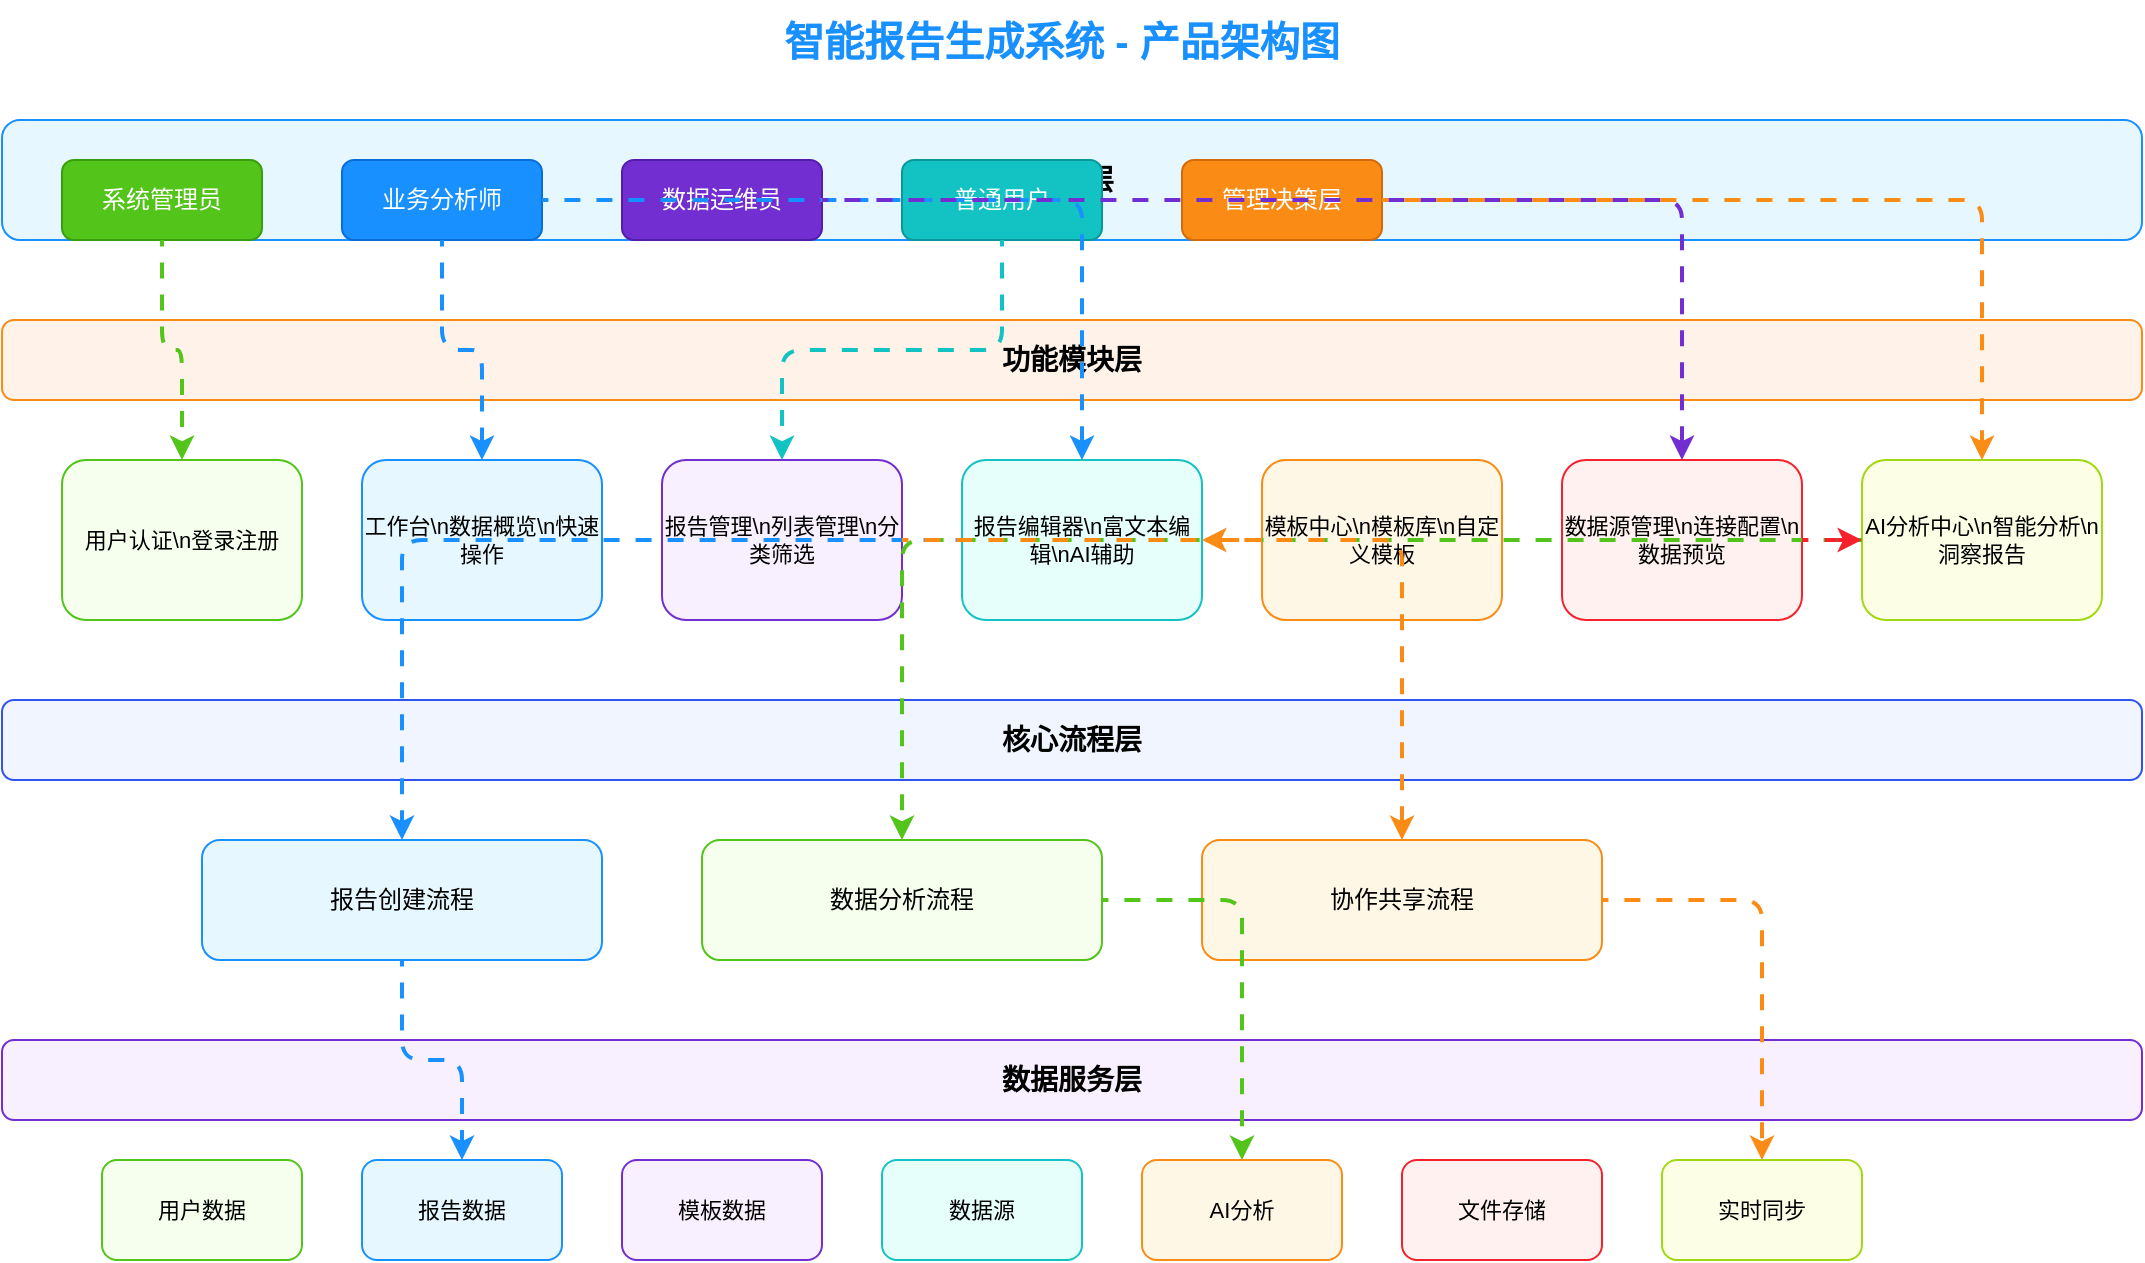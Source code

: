 <mxfile version="22.1.16" type="device">
  <diagram name="产品架构图" id="product-architecture">
    <mxGraphModel dx="1422" dy="794" grid="1" gridSize="10" guides="1" tooltips="1" connect="1" arrows="1" fold="1" page="1" pageScale="1" pageWidth="1169" pageHeight="827" math="0" shadow="0">
      <root>
        <mxCell id="0" />
        <mxCell id="1" parent="0" />
        
        <!-- 标题 -->
        <mxCell id="title" value="智能报告生成系统 - 产品架构图" style="text;html=1;strokeColor=none;fillColor=none;align=center;verticalAlign=middle;whiteSpace=wrap;rounded=0;fontSize=20;fontStyle=1;fontColor=#1890FF;" vertex="1" parent="1">
          <mxGeometry x="400" y="20" width="360" height="40" as="geometry" />
        </mxCell>
        
        <!-- 用户层 -->
        <mxCell id="user-layer" value="用户层" style="rounded=1;whiteSpace=wrap;html=1;fillColor=#E6F7FF;strokeColor=#1890FF;fontSize=14;fontStyle=1;" vertex="1" parent="1">
          <mxGeometry x="50" y="80" width="1070" height="60" as="geometry" />
        </mxCell>
        
        <!-- 用户角色 -->
        <mxCell id="admin" value="系统管理员" style="rounded=1;whiteSpace=wrap;html=1;fillColor=#52C41A;strokeColor=#389E0D;fontColor=white;fontSize=12;" vertex="1" parent="1">
          <mxGeometry x="80" y="100" width="100" height="40" as="geometry" />
        </mxCell>
        
        <mxCell id="analyst" value="业务分析师" style="rounded=1;whiteSpace=wrap;html=1;fillColor=#1890FF;strokeColor=#096DD9;fontColor=white;fontSize=12;" vertex="1" parent="1">
          <mxGeometry x="220" y="100" width="100" height="40" as="geometry" />
        </mxCell>
        
        <mxCell id="operator" value="数据运维员" style="rounded=1;whiteSpace=wrap;html=1;fillColor=#722ED1;strokeColor=#531DAB;fontColor=white;fontSize=12;" vertex="1" parent="1">
          <mxGeometry x="360" y="100" width="100" height="40" as="geometry" />
        </mxCell>
        
        <mxCell id="user" value="普通用户" style="rounded=1;whiteSpace=wrap;html=1;fillColor=#13C2C2;strokeColor=#08979C;fontColor=white;fontSize=12;" vertex="1" parent="1">
          <mxGeometry x="500" y="100" width="100" height="40" as="geometry" />
        </mxCell>
        
        <mxCell id="manager" value="管理决策层" style="rounded=1;whiteSpace=wrap;html=1;fillColor=#FA8C16;strokeColor=#D46B08;fontColor=white;fontSize=12;" vertex="1" parent="1">
          <mxGeometry x="640" y="100" width="100" height="40" as="geometry" />
        </mxCell>
        
        <!-- 功能模块层 -->
        <mxCell id="function-layer" value="功能模块层" style="rounded=1;whiteSpace=wrap;html=1;fillColor=#FFF2E8;strokeColor=#FA8C16;fontSize=14;fontStyle=1;" vertex="1" parent="1">
          <mxGeometry x="50" y="180" width="1070" height="40" as="geometry" />
        </mxCell>
        
        <!-- 核心功能模块 -->
        <mxCell id="auth-module" value="用户认证\n登录注册" style="rounded=1;whiteSpace=wrap;html=1;fillColor=#F6FFED;strokeColor=#52C41A;fontSize=11;" vertex="1" parent="1">
          <mxGeometry x="80" y="250" width="120" height="80" as="geometry" />
        </mxCell>
        
        <mxCell id="dashboard-module" value="工作台\n数据概览\n快速操作" style="rounded=1;whiteSpace=wrap;html=1;fillColor=#E6F7FF;strokeColor=#1890FF;fontSize=11;" vertex="1" parent="1">
          <mxGeometry x="230" y="250" width="120" height="80" as="geometry" />
        </mxCell>
        
        <mxCell id="report-module" value="报告管理\n列表管理\n分类筛选" style="rounded=1;whiteSpace=wrap;html=1;fillColor=#F9F0FF;strokeColor=#722ED1;fontSize=11;" vertex="1" parent="1">
          <mxGeometry x="380" y="250" width="120" height="80" as="geometry" />
        </mxCell>
        
        <mxCell id="editor-module" value="报告编辑器\n富文本编辑\nAI辅助" style="rounded=1;whiteSpace=wrap;html=1;fillColor=#E6FFFB;strokeColor=#13C2C2;fontSize=11;" vertex="1" parent="1">
          <mxGeometry x="530" y="250" width="120" height="80" as="geometry" />
        </mxCell>
        
        <mxCell id="template-module" value="模板中心\n模板库\n自定义模板" style="rounded=1;whiteSpace=wrap;html=1;fillColor=#FFF7E6;strokeColor=#FA8C16;fontSize=11;" vertex="1" parent="1">
          <mxGeometry x="680" y="250" width="120" height="80" as="geometry" />
        </mxCell>
        
        <mxCell id="datasource-module" value="数据源管理\n连接配置\n数据预览" style="rounded=1;whiteSpace=wrap;html=1;fillColor=#FFF1F0;strokeColor=#F5222D;fontSize=11;" vertex="1" parent="1">
          <mxGeometry x="830" y="250" width="120" height="80" as="geometry" />
        </mxCell>
        
        <mxCell id="ai-module" value="AI分析中心\n智能分析\n洞察报告" style="rounded=1;whiteSpace=wrap;html=1;fillColor=#FCFFE6;strokeColor=#A0D911;fontSize=11;" vertex="1" parent="1">
          <mxGeometry x="980" y="250" width="120" height="80" as="geometry" />
        </mxCell>
        
        <!-- 核心流程层 -->
        <mxCell id="process-layer" value="核心流程层" style="rounded=1;whiteSpace=wrap;html=1;fillColor=#F0F5FF;strokeColor=#2F54EB;fontSize=14;fontStyle=1;" vertex="1" parent="1">
          <mxGeometry x="50" y="370" width="1070" height="40" as="geometry" />
        </mxCell>
        
        <!-- 核心流程 -->
        <mxCell id="create-process" value="报告创建流程" style="rounded=1;whiteSpace=wrap;html=1;fillColor=#E6F7FF;strokeColor=#1890FF;fontSize=12;" vertex="1" parent="1">
          <mxGeometry x="150" y="440" width="200" height="60" as="geometry" />
        </mxCell>
        
        <mxCell id="analysis-process" value="数据分析流程" style="rounded=1;whiteSpace=wrap;html=1;fillColor=#F6FFED;strokeColor=#52C41A;fontSize=12;" vertex="1" parent="1">
          <mxGeometry x="400" y="440" width="200" height="60" as="geometry" />
        </mxCell>
        
        <mxCell id="collab-process" value="协作共享流程" style="rounded=1;whiteSpace=wrap;html=1;fillColor=#FFF7E6;strokeColor=#FA8C16;fontSize=12;" vertex="1" parent="1">
          <mxGeometry x="650" y="440" width="200" height="60" as="geometry" />
        </mxCell>
        
        <!-- 数据服务层 -->
        <mxCell id="data-layer" value="数据服务层" style="rounded=1;whiteSpace=wrap;html=1;fillColor=#F9F0FF;strokeColor=#722ED1;fontSize=14;fontStyle=1;" vertex="1" parent="1">
          <mxGeometry x="50" y="540" width="1070" height="40" as="geometry" />
        </mxCell>
        
        <!-- 数据服务 -->
        <mxCell id="user-data" value="用户数据" style="rounded=1;whiteSpace=wrap;html=1;fillColor=#F6FFED;strokeColor=#52C41A;fontSize=11;" vertex="1" parent="1">
          <mxGeometry x="100" y="600" width="100" height="50" as="geometry" />
        </mxCell>
        
        <mxCell id="report-data" value="报告数据" style="rounded=1;whiteSpace=wrap;html=1;fillColor=#E6F7FF;strokeColor=#1890FF;fontSize=11;" vertex="1" parent="1">
          <mxGeometry x="230" y="600" width="100" height="50" as="geometry" />
        </mxCell>
        
        <mxCell id="template-data" value="模板数据" style="rounded=1;whiteSpace=wrap;html=1;fillColor=#F9F0FF;strokeColor=#722ED1;fontSize=11;" vertex="1" parent="1">
          <mxGeometry x="360" y="600" width="100" height="50" as="geometry" />
        </mxCell>
        
        <mxCell id="source-data" value="数据源" style="rounded=1;whiteSpace=wrap;html=1;fillColor=#E6FFFB;strokeColor=#13C2C2;fontSize=11;" vertex="1" parent="1">
          <mxGeometry x="490" y="600" width="100" height="50" as="geometry" />
        </mxCell>
        
        <mxCell id="ai-data" value="AI分析" style="rounded=1;whiteSpace=wrap;html=1;fillColor=#FFF7E6;strokeColor=#FA8C16;fontSize=11;" vertex="1" parent="1">
          <mxGeometry x="620" y="600" width="100" height="50" as="geometry" />
        </mxCell>
        
        <mxCell id="file-storage" value="文件存储" style="rounded=1;whiteSpace=wrap;html=1;fillColor=#FFF1F0;strokeColor=#F5222D;fontSize=11;" vertex="1" parent="1">
          <mxGeometry x="750" y="600" width="100" height="50" as="geometry" />
        </mxCell>
        
        <mxCell id="realtime-sync" value="实时同步" style="rounded=1;whiteSpace=wrap;html=1;fillColor=#FCFFE6;strokeColor=#A0D911;fontSize=11;" vertex="1" parent="1">
          <mxGeometry x="880" y="600" width="100" height="50" as="geometry" />
        </mxCell>
        
        <!-- 流动连线 - 用户到功能模块 -->
        <mxCell id="flow1" style="edgeStyle=orthogonalEdgeStyle;rounded=1;orthogonalLoop=1;jettySize=auto;html=1;strokeColor=#1890FF;strokeWidth=2;flowAnimation=1;" edge="1" parent="1" source="analyst" target="dashboard-module">
          <mxGeometry relative="1" as="geometry" />
        </mxCell>
        
        <mxCell id="flow2" style="edgeStyle=orthogonalEdgeStyle;rounded=1;orthogonalLoop=1;jettySize=auto;html=1;strokeColor=#1890FF;strokeWidth=2;flowAnimation=1;" edge="1" parent="1" source="analyst" target="editor-module">
          <mxGeometry relative="1" as="geometry" />
        </mxCell>
        
        <mxCell id="flow3" style="edgeStyle=orthogonalEdgeStyle;rounded=1;orthogonalLoop=1;jettySize=auto;html=1;strokeColor=#52C41A;strokeWidth=2;flowAnimation=1;" edge="1" parent="1" source="admin" target="auth-module">
          <mxGeometry relative="1" as="geometry" />
        </mxCell>
        
        <mxCell id="flow4" style="edgeStyle=orthogonalEdgeStyle;rounded=1;orthogonalLoop=1;jettySize=auto;html=1;strokeColor=#722ED1;strokeWidth=2;flowAnimation=1;" edge="1" parent="1" source="operator" target="datasource-module">
          <mxGeometry relative="1" as="geometry" />
        </mxCell>
        
        <mxCell id="flow5" style="edgeStyle=orthogonalEdgeStyle;rounded=1;orthogonalLoop=1;jettySize=auto;html=1;strokeColor=#13C2C2;strokeWidth=2;flowAnimation=1;" edge="1" parent="1" source="user" target="report-module">
          <mxGeometry relative="1" as="geometry" />
        </mxCell>
        
        <mxCell id="flow6" style="edgeStyle=orthogonalEdgeStyle;rounded=1;orthogonalLoop=1;jettySize=auto;html=1;strokeColor=#FA8C16;strokeWidth=2;flowAnimation=1;" edge="1" parent="1" source="manager" target="ai-module">
          <mxGeometry relative="1" as="geometry" />
        </mxCell>
        
        <!-- 功能模块到流程 -->
        <mxCell id="flow7" style="edgeStyle=orthogonalEdgeStyle;rounded=1;orthogonalLoop=1;jettySize=auto;html=1;strokeColor=#1890FF;strokeWidth=2;flowAnimation=1;" edge="1" parent="1" source="editor-module" target="create-process">
          <mxGeometry relative="1" as="geometry" />
        </mxCell>
        
        <mxCell id="flow8" style="edgeStyle=orthogonalEdgeStyle;rounded=1;orthogonalLoop=1;jettySize=auto;html=1;strokeColor=#52C41A;strokeWidth=2;flowAnimation=1;" edge="1" parent="1" source="ai-module" target="analysis-process">
          <mxGeometry relative="1" as="geometry" />
        </mxCell>
        
        <mxCell id="flow9" style="edgeStyle=orthogonalEdgeStyle;rounded=1;orthogonalLoop=1;jettySize=auto;html=1;strokeColor=#FA8C16;strokeWidth=2;flowAnimation=1;" edge="1" parent="1" source="report-module" target="collab-process">
          <mxGeometry relative="1" as="geometry" />
        </mxCell>
        
        <!-- 流程到数据服务 -->
        <mxCell id="flow10" style="edgeStyle=orthogonalEdgeStyle;rounded=1;orthogonalLoop=1;jettySize=auto;html=1;strokeColor=#1890FF;strokeWidth=2;flowAnimation=1;" edge="1" parent="1" source="create-process" target="report-data">
          <mxGeometry relative="1" as="geometry" />
        </mxCell>
        
        <mxCell id="flow11" style="edgeStyle=orthogonalEdgeStyle;rounded=1;orthogonalLoop=1;jettySize=auto;html=1;strokeColor=#52C41A;strokeWidth=2;flowAnimation=1;" edge="1" parent="1" source="analysis-process" target="ai-data">
          <mxGeometry relative="1" as="geometry" />
        </mxCell>
        
        <mxCell id="flow12" style="edgeStyle=orthogonalEdgeStyle;rounded=1;orthogonalLoop=1;jettySize=auto;html=1;strokeColor=#FA8C16;strokeWidth=2;flowAnimation=1;" edge="1" parent="1" source="collab-process" target="realtime-sync">
          <mxGeometry relative="1" as="geometry" />
        </mxCell>
        
        <!-- 模板到编辑器的连线 -->
        <mxCell id="flow13" style="edgeStyle=orthogonalEdgeStyle;rounded=1;orthogonalLoop=1;jettySize=auto;html=1;strokeColor=#FA8C16;strokeWidth=2;flowAnimation=1;" edge="1" parent="1" source="template-module" target="editor-module">
          <mxGeometry relative="1" as="geometry" />
        </mxCell>
        
        <!-- 数据源到AI分析的连线 -->
        <mxCell id="flow14" style="edgeStyle=orthogonalEdgeStyle;rounded=1;orthogonalLoop=1;jettySize=auto;html=1;strokeColor=#F5222D;strokeWidth=2;flowAnimation=1;" edge="1" parent="1" source="datasource-module" target="ai-module">
          <mxGeometry relative="1" as="geometry" />
        </mxCell>
        
      </root>
    </mxGraphModel>
  </diagram>
</mxfile>